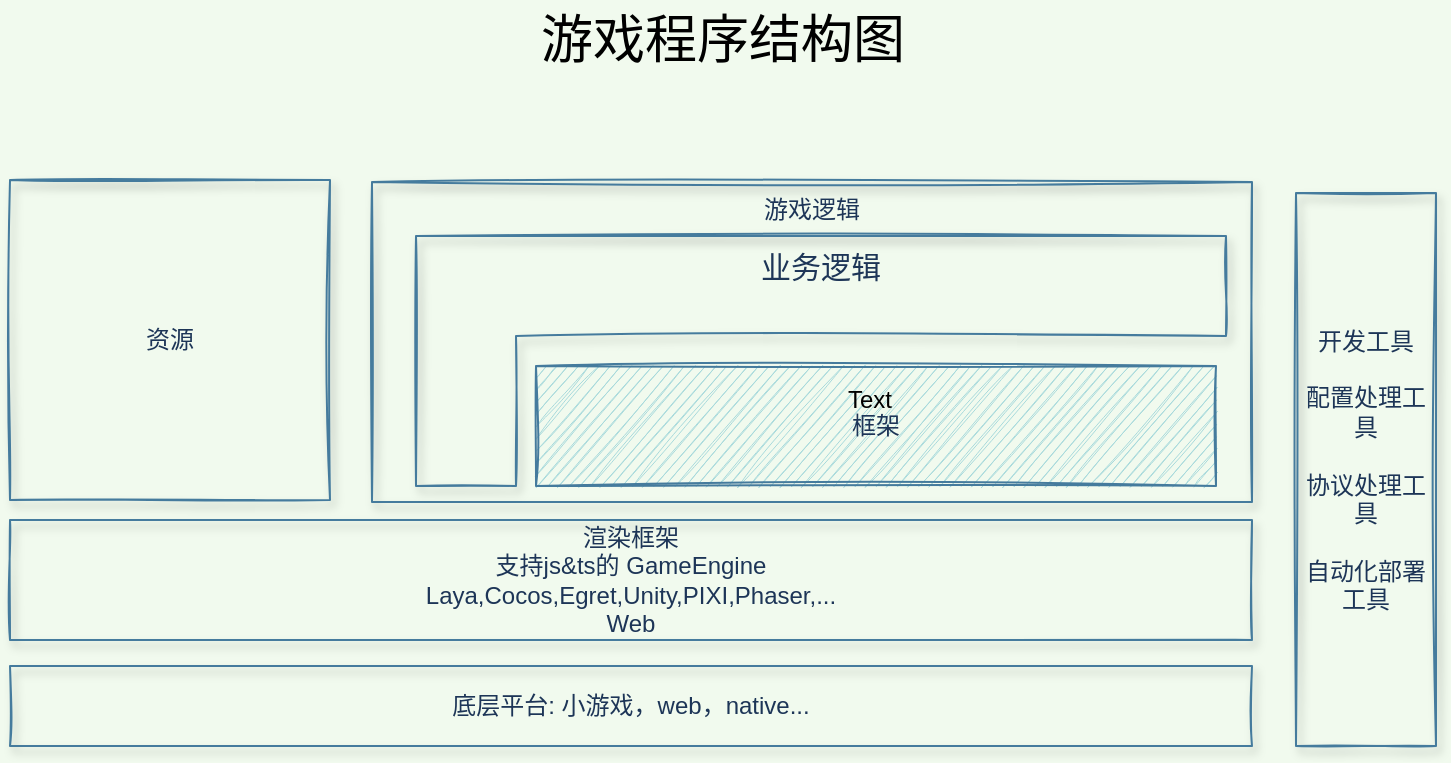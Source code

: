 <mxfile version="13.6.5">
    <diagram id="oKLI9GotOiLQ3IlupbdN" name="第 1 页">
        <mxGraphModel dx="811" dy="232" grid="1" gridSize="10" guides="1" tooltips="1" connect="1" arrows="1" fold="1" page="1" pageScale="1" pageWidth="413" pageHeight="291" background="#F1FAEE" math="0" shadow="0">
            <root>
                <mxCell id="0"/>
                <mxCell id="1" parent="0"/>
                <mxCell id="2" value="渲染框架&lt;br&gt;支持js&amp;amp;ts的 GameEngine&lt;br&gt;Laya,Cocos,Egret,Unity,PIXI,Phaser,...&lt;br&gt;Web" style="whiteSpace=wrap;html=1;shadow=1;fillStyle=hachure;fillColor=none;strokeColor=#457B9D;fontColor=#1D3557;sketch=1;" parent="1" vertex="1">
                    <mxGeometry x="60" y="640" width="621" height="60" as="geometry"/>
                </mxCell>
                <mxCell id="3" value="底层平台:&amp;nbsp;小游戏，web，native..." style="whiteSpace=wrap;html=1;shadow=1;fillStyle=hachure;fillColor=none;strokeColor=#457B9D;fontColor=#1D3557;sketch=1;" parent="1" vertex="1">
                    <mxGeometry x="60" y="713" width="621" height="40" as="geometry"/>
                </mxCell>
                <mxCell id="4" value="游戏逻辑" style="whiteSpace=wrap;html=1;verticalAlign=top;shadow=1;fillStyle=hachure;fillColor=none;strokeColor=#457B9D;fontColor=#1D3557;sketch=1;" parent="1" vertex="1">
                    <mxGeometry x="241" y="471" width="440" height="160" as="geometry"/>
                </mxCell>
                <mxCell id="5" value="资源" style="whiteSpace=wrap;html=1;labelBorderColor=none;shadow=1;glass=0;fillStyle=auto;fillColor=none;strokeColor=#457B9D;fontColor=#1D3557;sketch=1;" parent="1" vertex="1">
                    <mxGeometry x="60" y="470" width="160" height="160" as="geometry"/>
                </mxCell>
                <mxCell id="10" value="&lt;div style=&quot;font-size: 15px;&quot;&gt;业务逻辑&lt;/div&gt;&lt;div style=&quot;font-size: 15px;&quot;&gt;&lt;br style=&quot;font-size: 15px;&quot;&gt;&lt;/div&gt;&lt;div style=&quot;font-size: 15px;&quot;&gt;&lt;br style=&quot;font-size: 15px;&quot;&gt;&lt;/div&gt;&lt;div style=&quot;font-size: 15px;&quot;&gt;&lt;br style=&quot;font-size: 15px;&quot;&gt;&lt;/div&gt;&lt;div style=&quot;font-size: 15px;&quot;&gt;&lt;br style=&quot;font-size: 15px;&quot;&gt;&lt;/div&gt;&lt;div style=&quot;font-size: 15px;&quot;&gt;&lt;br style=&quot;font-size: 15px;&quot;&gt;&lt;/div&gt;" style="shape=corner;whiteSpace=wrap;html=1;rotation=0;dx=50;dy=50;align=center;verticalAlign=top;horizontal=1;shadow=1;fillStyle=auto;fillColor=none;strokeColor=#457B9D;fontColor=#1D3557;sketch=1;direction=south;flipH=1;labelPosition=center;verticalLabelPosition=middle;fontSize=15;textDirection=ltr;flipV=0;" parent="1" vertex="1">
                    <mxGeometry x="263" y="498" width="405" height="125" as="geometry"/>
                </mxCell>
                <mxCell id="8" value="开发工具&lt;br&gt;&lt;br&gt;配置处理工具&lt;br&gt;&lt;br&gt;协议处理工具&lt;br&gt;&lt;br&gt;自动化部署工具" style="whiteSpace=wrap;html=1;shadow=1;fillStyle=hachure;fillColor=none;strokeColor=#457B9D;fontColor=#1D3557;sketch=1;" parent="1" vertex="1">
                    <mxGeometry x="703" y="476.5" width="70" height="276.5" as="geometry"/>
                </mxCell>
                <UserObject label="框架" link="data:page/id,twjdxmskhJgoA8QQGz4X" id="13">
                    <mxCell style="rounded=0;whiteSpace=wrap;html=1;sketch=1;fillColor=#A8DADC;strokeColor=#457B9D;fontColor=#1D3557;" parent="1" vertex="1">
                        <mxGeometry x="323" y="563" width="340" height="60" as="geometry"/>
                    </mxCell>
                </UserObject>
                <mxCell id="0fE1nN9BEejrHdBIueqn-13" value="Text" style="text;html=1;strokeColor=none;fillColor=none;align=center;verticalAlign=middle;whiteSpace=wrap;rounded=0;" parent="1" vertex="1">
                    <mxGeometry x="470" y="570" width="40" height="20" as="geometry"/>
                </mxCell>
                <mxCell id="0fE1nN9BEejrHdBIueqn-14" value="&lt;span style=&quot;font-size: 26px&quot;&gt;&lt;font color=&quot;#000000&quot;&gt;游戏程序结构图&lt;/font&gt;&lt;/span&gt;" style="text;html=1;strokeColor=none;fillColor=none;align=center;verticalAlign=middle;whiteSpace=wrap;rounded=0;" parent="1" vertex="1">
                    <mxGeometry x="300" y="380" width="233" height="40" as="geometry"/>
                </mxCell>
            </root>
        </mxGraphModel>
    </diagram>
</mxfile>